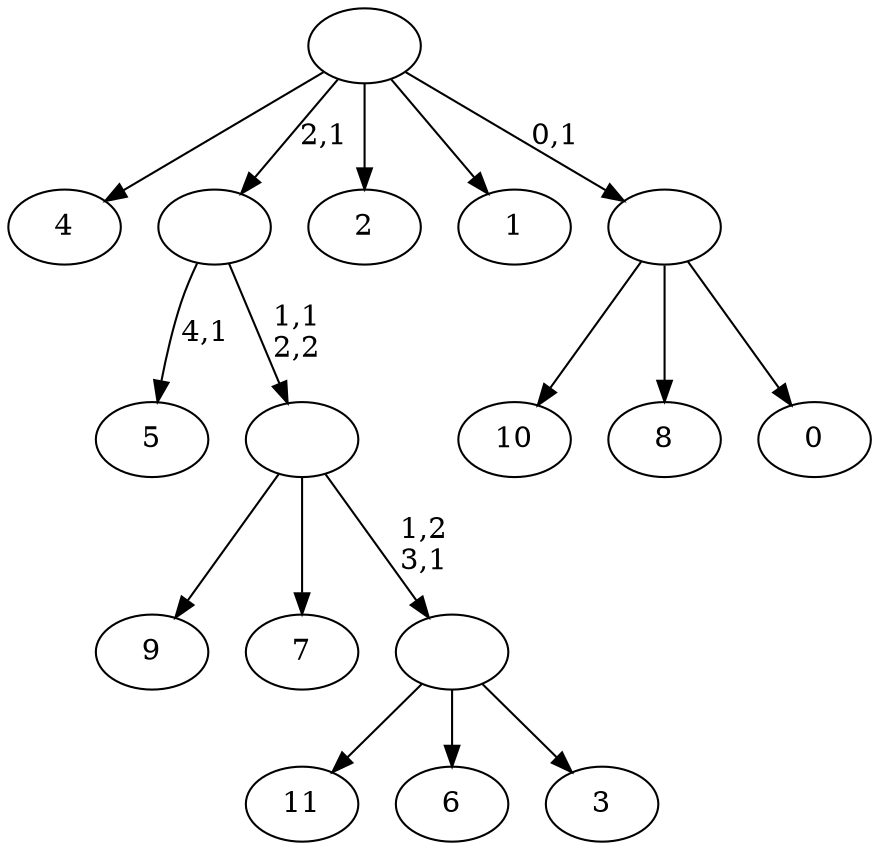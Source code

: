 digraph T {
	17 [label="11"]
	16 [label="10"]
	15 [label="9"]
	14 [label="8"]
	13 [label="7"]
	12 [label="6"]
	11 [label="5"]
	9 [label="4"]
	8 [label="3"]
	7 [label=""]
	6 [label=""]
	5 [label=""]
	4 [label="2"]
	3 [label="1"]
	2 [label="0"]
	1 [label=""]
	0 [label=""]
	7 -> 17 [label=""]
	7 -> 12 [label=""]
	7 -> 8 [label=""]
	6 -> 15 [label=""]
	6 -> 13 [label=""]
	6 -> 7 [label="1,2\n3,1"]
	5 -> 11 [label="4,1"]
	5 -> 6 [label="1,1\n2,2"]
	1 -> 16 [label=""]
	1 -> 14 [label=""]
	1 -> 2 [label=""]
	0 -> 9 [label=""]
	0 -> 5 [label="2,1"]
	0 -> 4 [label=""]
	0 -> 3 [label=""]
	0 -> 1 [label="0,1"]
}
